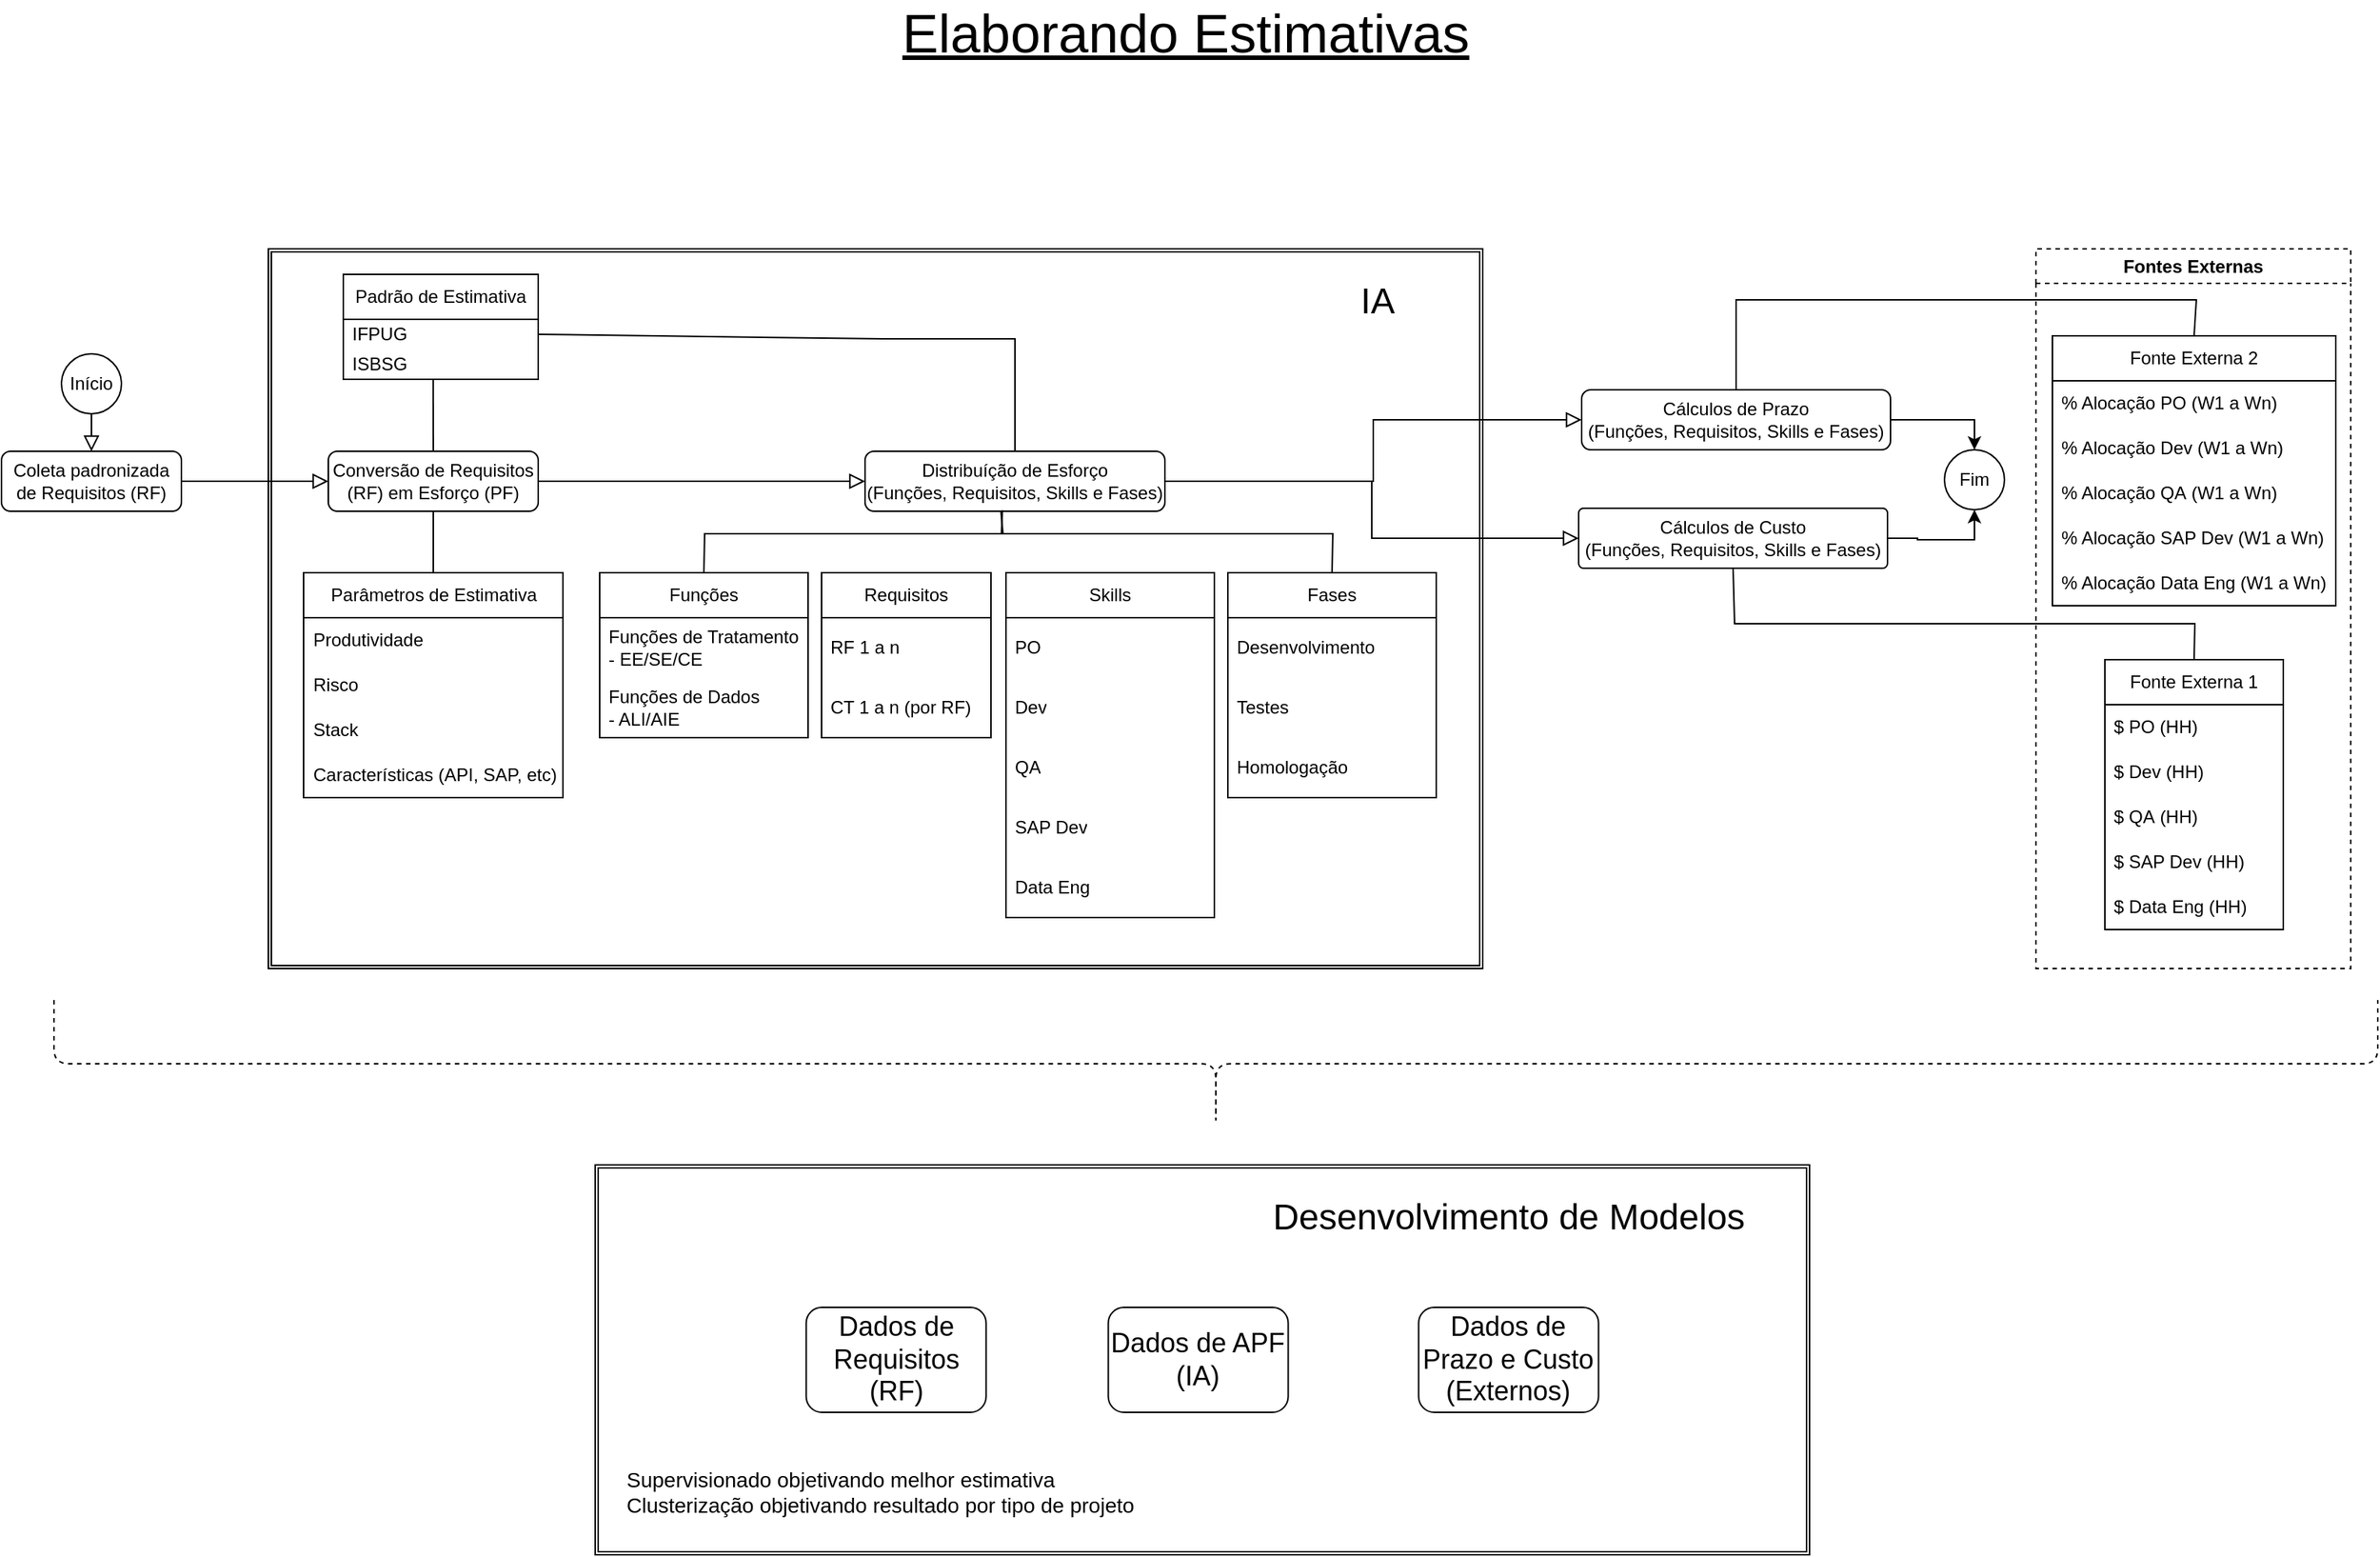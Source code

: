 <mxfile version="28.0.6">
  <diagram id="C5RBs43oDa-KdzZeNtuy" name="Page-1">
    <mxGraphModel dx="1025" dy="562" grid="1" gridSize="10" guides="1" tooltips="1" connect="1" arrows="1" fold="1" page="1" pageScale="1" pageWidth="827" pageHeight="1169" math="0" shadow="0">
      <root>
        <mxCell id="WIyWlLk6GJQsqaUBKTNV-0" />
        <mxCell id="WIyWlLk6GJQsqaUBKTNV-1" parent="WIyWlLk6GJQsqaUBKTNV-0" />
        <mxCell id="ynLQrAodrRzqU9FkZrxc-164" value="" style="shape=ext;double=1;rounded=0;whiteSpace=wrap;html=1;" parent="WIyWlLk6GJQsqaUBKTNV-1" vertex="1">
          <mxGeometry x="431" y="860" width="810" height="260" as="geometry" />
        </mxCell>
        <mxCell id="ynLQrAodrRzqU9FkZrxc-75" value="" style="shape=ext;double=1;rounded=0;whiteSpace=wrap;html=1;" parent="WIyWlLk6GJQsqaUBKTNV-1" vertex="1">
          <mxGeometry x="213" y="249" width="810" height="480" as="geometry" />
        </mxCell>
        <mxCell id="WIyWlLk6GJQsqaUBKTNV-2" value="" style="rounded=0;html=1;jettySize=auto;orthogonalLoop=1;fontSize=11;endArrow=block;endFill=0;endSize=8;strokeWidth=1;shadow=0;labelBackgroundColor=none;edgeStyle=orthogonalEdgeStyle;exitX=1;exitY=0.5;exitDx=0;exitDy=0;entryX=0;entryY=0.5;entryDx=0;entryDy=0;" parent="WIyWlLk6GJQsqaUBKTNV-1" source="WIyWlLk6GJQsqaUBKTNV-3" target="ynLQrAodrRzqU9FkZrxc-0" edge="1">
          <mxGeometry relative="1" as="geometry" />
        </mxCell>
        <mxCell id="WIyWlLk6GJQsqaUBKTNV-3" value="Coleta padronizada de Requisitos (RF)" style="rounded=1;whiteSpace=wrap;html=1;fontSize=12;glass=0;strokeWidth=1;shadow=0;" parent="WIyWlLk6GJQsqaUBKTNV-1" vertex="1">
          <mxGeometry x="35" y="384" width="120" height="40" as="geometry" />
        </mxCell>
        <mxCell id="ynLQrAodrRzqU9FkZrxc-0" value="Conversão de Requisitos (RF) em Esforço (PF)" style="rounded=1;whiteSpace=wrap;html=1;fontSize=12;glass=0;strokeWidth=1;shadow=0;" parent="WIyWlLk6GJQsqaUBKTNV-1" vertex="1">
          <mxGeometry x="253" y="384" width="140" height="40" as="geometry" />
        </mxCell>
        <mxCell id="ynLQrAodrRzqU9FkZrxc-141" style="edgeStyle=orthogonalEdgeStyle;shape=wire;rounded=0;orthogonalLoop=1;jettySize=auto;html=1;exitX=1;exitY=0.5;exitDx=0;exitDy=0;entryX=0.5;entryY=1;entryDx=0;entryDy=0;dashed=1;" parent="WIyWlLk6GJQsqaUBKTNV-1" source="ynLQrAodrRzqU9FkZrxc-3" target="ynLQrAodrRzqU9FkZrxc-120" edge="1">
          <mxGeometry relative="1" as="geometry" />
        </mxCell>
        <mxCell id="ynLQrAodrRzqU9FkZrxc-3" value="Cálculos de Custo&lt;div&gt;(Funções, Requisitos, Skills e Fases)&lt;/div&gt;" style="rounded=1;whiteSpace=wrap;html=1;fontSize=12;glass=0;strokeWidth=1;shadow=0;arcSize=8;" parent="WIyWlLk6GJQsqaUBKTNV-1" vertex="1">
          <mxGeometry x="1087" y="422" width="206" height="40" as="geometry" />
        </mxCell>
        <mxCell id="ynLQrAodrRzqU9FkZrxc-20" value="Parâmetros de Estimativa" style="swimlane;fontStyle=0;childLayout=stackLayout;horizontal=1;startSize=30;horizontalStack=0;resizeParent=1;resizeParentMax=0;resizeLast=0;collapsible=1;marginBottom=0;whiteSpace=wrap;html=1;" parent="WIyWlLk6GJQsqaUBKTNV-1" vertex="1">
          <mxGeometry x="236.5" y="465" width="173" height="150" as="geometry">
            <mxRectangle x="354" y="161" width="172" height="30" as="alternateBounds" />
          </mxGeometry>
        </mxCell>
        <mxCell id="ynLQrAodrRzqU9FkZrxc-21" value="Produtividade" style="text;strokeColor=none;fillColor=none;align=left;verticalAlign=middle;spacingLeft=4;spacingRight=4;overflow=hidden;points=[[0,0.5],[1,0.5]];portConstraint=eastwest;rotatable=0;whiteSpace=wrap;html=1;" parent="ynLQrAodrRzqU9FkZrxc-20" vertex="1">
          <mxGeometry y="30" width="173" height="30" as="geometry" />
        </mxCell>
        <mxCell id="ynLQrAodrRzqU9FkZrxc-22" value="Risco" style="text;strokeColor=none;fillColor=none;align=left;verticalAlign=middle;spacingLeft=4;spacingRight=4;overflow=hidden;points=[[0,0.5],[1,0.5]];portConstraint=eastwest;rotatable=0;whiteSpace=wrap;html=1;" parent="ynLQrAodrRzqU9FkZrxc-20" vertex="1">
          <mxGeometry y="60" width="173" height="30" as="geometry" />
        </mxCell>
        <mxCell id="ynLQrAodrRzqU9FkZrxc-23" value="Stack" style="text;strokeColor=none;fillColor=none;align=left;verticalAlign=middle;spacingLeft=4;spacingRight=4;overflow=hidden;points=[[0,0.5],[1,0.5]];portConstraint=eastwest;rotatable=0;whiteSpace=wrap;html=1;" parent="ynLQrAodrRzqU9FkZrxc-20" vertex="1">
          <mxGeometry y="90" width="173" height="30" as="geometry" />
        </mxCell>
        <mxCell id="ynLQrAodrRzqU9FkZrxc-26" value="Características (API, SAP, etc)" style="text;strokeColor=none;fillColor=none;align=left;verticalAlign=middle;spacingLeft=4;spacingRight=4;overflow=hidden;points=[[0,0.5],[1,0.5]];portConstraint=eastwest;rotatable=0;whiteSpace=wrap;html=1;" parent="ynLQrAodrRzqU9FkZrxc-20" vertex="1">
          <mxGeometry y="120" width="173" height="30" as="geometry" />
        </mxCell>
        <mxCell id="ynLQrAodrRzqU9FkZrxc-30" value="Distribuíção de Esforço&lt;div&gt;(Funções, Requisitos, Skills e Fases)&lt;/div&gt;" style="rounded=1;whiteSpace=wrap;html=1;fontSize=12;glass=0;strokeWidth=1;shadow=0;" parent="WIyWlLk6GJQsqaUBKTNV-1" vertex="1">
          <mxGeometry x="611" y="384" width="200" height="40" as="geometry" />
        </mxCell>
        <mxCell id="ynLQrAodrRzqU9FkZrxc-36" value="" style="rounded=0;html=1;jettySize=auto;orthogonalLoop=1;fontSize=11;endArrow=block;endFill=0;endSize=8;strokeWidth=1;shadow=0;labelBackgroundColor=none;edgeStyle=orthogonalEdgeStyle;exitX=1;exitY=0.5;exitDx=0;exitDy=0;entryX=0;entryY=0.5;entryDx=0;entryDy=0;" parent="WIyWlLk6GJQsqaUBKTNV-1" source="ynLQrAodrRzqU9FkZrxc-0" target="ynLQrAodrRzqU9FkZrxc-30" edge="1">
          <mxGeometry relative="1" as="geometry">
            <mxPoint x="480" y="404" as="sourcePoint" />
            <mxPoint x="494" y="279" as="targetPoint" />
          </mxGeometry>
        </mxCell>
        <mxCell id="ynLQrAodrRzqU9FkZrxc-37" value="" style="rounded=0;html=1;jettySize=auto;orthogonalLoop=1;fontSize=11;endArrow=block;endFill=0;endSize=8;strokeWidth=1;shadow=0;labelBackgroundColor=none;edgeStyle=orthogonalEdgeStyle;exitX=1;exitY=0.5;exitDx=0;exitDy=0;entryX=0;entryY=0.5;entryDx=0;entryDy=0;" parent="WIyWlLk6GJQsqaUBKTNV-1" source="ynLQrAodrRzqU9FkZrxc-30" target="ynLQrAodrRzqU9FkZrxc-3" edge="1">
          <mxGeometry relative="1" as="geometry">
            <mxPoint x="475" y="299" as="sourcePoint" />
            <mxPoint x="496" y="299" as="targetPoint" />
          </mxGeometry>
        </mxCell>
        <mxCell id="ynLQrAodrRzqU9FkZrxc-38" value="Padrão de Estimativa" style="swimlane;fontStyle=0;childLayout=stackLayout;horizontal=1;startSize=30;horizontalStack=0;resizeParent=1;resizeParentMax=0;resizeLast=0;collapsible=1;marginBottom=0;whiteSpace=wrap;html=1;" parent="WIyWlLk6GJQsqaUBKTNV-1" vertex="1">
          <mxGeometry x="263" y="266" width="130" height="70" as="geometry">
            <mxRectangle x="570" y="150" width="130" height="30" as="alternateBounds" />
          </mxGeometry>
        </mxCell>
        <mxCell id="ynLQrAodrRzqU9FkZrxc-39" value="&lt;span style=&quot;text-align: center;&quot;&gt;IFPUG&lt;/span&gt;" style="text;strokeColor=none;fillColor=none;align=left;verticalAlign=middle;spacingLeft=4;spacingRight=4;overflow=hidden;points=[[0,0.5],[1,0.5]];portConstraint=eastwest;rotatable=0;whiteSpace=wrap;html=1;" parent="ynLQrAodrRzqU9FkZrxc-38" vertex="1">
          <mxGeometry y="30" width="130" height="20" as="geometry" />
        </mxCell>
        <mxCell id="ynLQrAodrRzqU9FkZrxc-155" value="ISBSG&amp;nbsp;" style="text;strokeColor=none;fillColor=none;align=left;verticalAlign=middle;spacingLeft=4;spacingRight=4;overflow=hidden;points=[[0,0.5],[1,0.5]];portConstraint=eastwest;rotatable=0;whiteSpace=wrap;html=1;" parent="ynLQrAodrRzqU9FkZrxc-38" vertex="1">
          <mxGeometry y="50" width="130" height="20" as="geometry" />
        </mxCell>
        <mxCell id="ynLQrAodrRzqU9FkZrxc-41" value="" style="endArrow=none;html=1;rounded=0;exitX=0.5;exitY=0;exitDx=0;exitDy=0;entryX=0.461;entryY=1.024;entryDx=0;entryDy=0;entryPerimeter=0;" parent="WIyWlLk6GJQsqaUBKTNV-1" source="ynLQrAodrRzqU9FkZrxc-0" target="ynLQrAodrRzqU9FkZrxc-155" edge="1">
          <mxGeometry width="50" height="50" relative="1" as="geometry">
            <mxPoint x="450" y="499" as="sourcePoint" />
            <mxPoint x="323" y="359" as="targetPoint" />
          </mxGeometry>
        </mxCell>
        <mxCell id="ynLQrAodrRzqU9FkZrxc-72" value="" style="endArrow=none;html=1;rounded=0;exitX=0.5;exitY=0;exitDx=0;exitDy=0;entryX=0.5;entryY=1;entryDx=0;entryDy=0;" parent="WIyWlLk6GJQsqaUBKTNV-1" source="ynLQrAodrRzqU9FkZrxc-20" target="ynLQrAodrRzqU9FkZrxc-0" edge="1">
          <mxGeometry width="50" height="50" relative="1" as="geometry">
            <mxPoint x="470" y="507" as="sourcePoint" />
            <mxPoint x="470" y="469" as="targetPoint" />
          </mxGeometry>
        </mxCell>
        <mxCell id="ynLQrAodrRzqU9FkZrxc-73" value="Início" style="ellipse;whiteSpace=wrap;html=1;aspect=fixed;" parent="WIyWlLk6GJQsqaUBKTNV-1" vertex="1">
          <mxGeometry x="75" y="319" width="40" height="40" as="geometry" />
        </mxCell>
        <mxCell id="ynLQrAodrRzqU9FkZrxc-74" value="" style="rounded=0;html=1;jettySize=auto;orthogonalLoop=1;fontSize=11;endArrow=block;endFill=0;endSize=8;strokeWidth=1;shadow=0;labelBackgroundColor=none;edgeStyle=orthogonalEdgeStyle;exitX=0.5;exitY=1;exitDx=0;exitDy=0;entryX=0.5;entryY=0;entryDx=0;entryDy=0;" parent="WIyWlLk6GJQsqaUBKTNV-1" source="ynLQrAodrRzqU9FkZrxc-73" target="WIyWlLk6GJQsqaUBKTNV-3" edge="1">
          <mxGeometry relative="1" as="geometry">
            <mxPoint x="56" y="539" as="sourcePoint" />
            <mxPoint x="96" y="429" as="targetPoint" />
          </mxGeometry>
        </mxCell>
        <mxCell id="ynLQrAodrRzqU9FkZrxc-76" value="Funções" style="swimlane;fontStyle=0;childLayout=stackLayout;horizontal=1;startSize=30;horizontalStack=0;resizeParent=1;resizeParentMax=0;resizeLast=0;collapsible=1;marginBottom=0;whiteSpace=wrap;html=1;" parent="WIyWlLk6GJQsqaUBKTNV-1" vertex="1">
          <mxGeometry x="434" y="465" width="139" height="110" as="geometry">
            <mxRectangle x="570" y="150" width="130" height="30" as="alternateBounds" />
          </mxGeometry>
        </mxCell>
        <mxCell id="ynLQrAodrRzqU9FkZrxc-77" value="&lt;span style=&quot;text-align: center;&quot;&gt;Funções de Tratamento&lt;/span&gt;&lt;div&gt;&lt;span style=&quot;text-align: center; background-color: transparent; color: light-dark(rgb(0, 0, 0), rgb(255, 255, 255));&quot;&gt;- EE/SE/CE&lt;/span&gt;&lt;/div&gt;" style="text;strokeColor=none;fillColor=none;align=left;verticalAlign=middle;spacingLeft=4;spacingRight=4;overflow=hidden;points=[[0,0.5],[1,0.5]];portConstraint=eastwest;rotatable=0;whiteSpace=wrap;html=1;" parent="ynLQrAodrRzqU9FkZrxc-76" vertex="1">
          <mxGeometry y="30" width="139" height="40" as="geometry" />
        </mxCell>
        <mxCell id="ynLQrAodrRzqU9FkZrxc-78" value="&lt;span style=&quot;text-align: center;&quot;&gt;Funções de Dados&lt;/span&gt;&lt;div&gt;&lt;span style=&quot;text-align: center; background-color: transparent; color: light-dark(rgb(0, 0, 0), rgb(255, 255, 255));&quot;&gt;- ALI/AIE&lt;/span&gt;&lt;/div&gt;" style="text;strokeColor=none;fillColor=none;align=left;verticalAlign=middle;spacingLeft=4;spacingRight=4;overflow=hidden;points=[[0,0.5],[1,0.5]];portConstraint=eastwest;rotatable=0;whiteSpace=wrap;html=1;" parent="ynLQrAodrRzqU9FkZrxc-76" vertex="1">
          <mxGeometry y="70" width="139" height="40" as="geometry" />
        </mxCell>
        <mxCell id="ynLQrAodrRzqU9FkZrxc-79" value="Requisitos" style="swimlane;fontStyle=0;childLayout=stackLayout;horizontal=1;startSize=30;horizontalStack=0;resizeParent=1;resizeParentMax=0;resizeLast=0;collapsible=1;marginBottom=0;whiteSpace=wrap;html=1;" parent="WIyWlLk6GJQsqaUBKTNV-1" vertex="1">
          <mxGeometry x="582" y="465" width="113" height="110" as="geometry">
            <mxRectangle x="570" y="150" width="130" height="30" as="alternateBounds" />
          </mxGeometry>
        </mxCell>
        <mxCell id="ynLQrAodrRzqU9FkZrxc-80" value="&lt;div style=&quot;text-align: center;&quot;&gt;&lt;span style=&quot;background-color: transparent; color: light-dark(rgb(0, 0, 0), rgb(255, 255, 255));&quot;&gt;RF 1 a n&lt;/span&gt;&lt;/div&gt;" style="text;strokeColor=none;fillColor=none;align=left;verticalAlign=middle;spacingLeft=4;spacingRight=4;overflow=hidden;points=[[0,0.5],[1,0.5]];portConstraint=eastwest;rotatable=0;whiteSpace=wrap;html=1;" parent="ynLQrAodrRzqU9FkZrxc-79" vertex="1">
          <mxGeometry y="30" width="113" height="40" as="geometry" />
        </mxCell>
        <mxCell id="ynLQrAodrRzqU9FkZrxc-81" value="&lt;div style=&quot;text-align: center;&quot;&gt;&lt;span style=&quot;background-color: transparent; color: light-dark(rgb(0, 0, 0), rgb(255, 255, 255));&quot;&gt;CT 1 a n (por RF)&lt;/span&gt;&lt;/div&gt;" style="text;strokeColor=none;fillColor=none;align=left;verticalAlign=middle;spacingLeft=4;spacingRight=4;overflow=hidden;points=[[0,0.5],[1,0.5]];portConstraint=eastwest;rotatable=0;whiteSpace=wrap;html=1;" parent="ynLQrAodrRzqU9FkZrxc-79" vertex="1">
          <mxGeometry y="70" width="113" height="40" as="geometry" />
        </mxCell>
        <mxCell id="ynLQrAodrRzqU9FkZrxc-82" value="Skills" style="swimlane;fontStyle=0;childLayout=stackLayout;horizontal=1;startSize=30;horizontalStack=0;resizeParent=1;resizeParentMax=0;resizeLast=0;collapsible=1;marginBottom=0;whiteSpace=wrap;html=1;" parent="WIyWlLk6GJQsqaUBKTNV-1" vertex="1">
          <mxGeometry x="705" y="465" width="139" height="230" as="geometry">
            <mxRectangle x="570" y="150" width="130" height="30" as="alternateBounds" />
          </mxGeometry>
        </mxCell>
        <mxCell id="ynLQrAodrRzqU9FkZrxc-83" value="&lt;div style=&quot;text-align: center;&quot;&gt;&lt;span style=&quot;background-color: transparent; color: light-dark(rgb(0, 0, 0), rgb(255, 255, 255));&quot;&gt;PO&lt;/span&gt;&lt;/div&gt;" style="text;strokeColor=none;fillColor=none;align=left;verticalAlign=middle;spacingLeft=4;spacingRight=4;overflow=hidden;points=[[0,0.5],[1,0.5]];portConstraint=eastwest;rotatable=0;whiteSpace=wrap;html=1;" parent="ynLQrAodrRzqU9FkZrxc-82" vertex="1">
          <mxGeometry y="30" width="139" height="40" as="geometry" />
        </mxCell>
        <mxCell id="ynLQrAodrRzqU9FkZrxc-84" value="&lt;div style=&quot;text-align: center;&quot;&gt;&lt;span style=&quot;background-color: transparent; color: light-dark(rgb(0, 0, 0), rgb(255, 255, 255));&quot;&gt;Dev&lt;/span&gt;&lt;/div&gt;" style="text;strokeColor=none;fillColor=none;align=left;verticalAlign=middle;spacingLeft=4;spacingRight=4;overflow=hidden;points=[[0,0.5],[1,0.5]];portConstraint=eastwest;rotatable=0;whiteSpace=wrap;html=1;" parent="ynLQrAodrRzqU9FkZrxc-82" vertex="1">
          <mxGeometry y="70" width="139" height="40" as="geometry" />
        </mxCell>
        <mxCell id="ynLQrAodrRzqU9FkZrxc-85" value="&lt;div style=&quot;text-align: center;&quot;&gt;&lt;span style=&quot;background-color: transparent; color: light-dark(rgb(0, 0, 0), rgb(255, 255, 255));&quot;&gt;QA&lt;/span&gt;&lt;/div&gt;" style="text;strokeColor=none;fillColor=none;align=left;verticalAlign=middle;spacingLeft=4;spacingRight=4;overflow=hidden;points=[[0,0.5],[1,0.5]];portConstraint=eastwest;rotatable=0;whiteSpace=wrap;html=1;" parent="ynLQrAodrRzqU9FkZrxc-82" vertex="1">
          <mxGeometry y="110" width="139" height="40" as="geometry" />
        </mxCell>
        <mxCell id="ynLQrAodrRzqU9FkZrxc-86" value="&lt;div style=&quot;text-align: center;&quot;&gt;&lt;span style=&quot;background-color: transparent; color: light-dark(rgb(0, 0, 0), rgb(255, 255, 255));&quot;&gt;SAP Dev&lt;/span&gt;&lt;/div&gt;" style="text;strokeColor=none;fillColor=none;align=left;verticalAlign=middle;spacingLeft=4;spacingRight=4;overflow=hidden;points=[[0,0.5],[1,0.5]];portConstraint=eastwest;rotatable=0;whiteSpace=wrap;html=1;" parent="ynLQrAodrRzqU9FkZrxc-82" vertex="1">
          <mxGeometry y="150" width="139" height="40" as="geometry" />
        </mxCell>
        <mxCell id="ynLQrAodrRzqU9FkZrxc-87" value="&lt;div style=&quot;text-align: center;&quot;&gt;Data Eng&lt;/div&gt;" style="text;strokeColor=none;fillColor=none;align=left;verticalAlign=middle;spacingLeft=4;spacingRight=4;overflow=hidden;points=[[0,0.5],[1,0.5]];portConstraint=eastwest;rotatable=0;whiteSpace=wrap;html=1;" parent="ynLQrAodrRzqU9FkZrxc-82" vertex="1">
          <mxGeometry y="190" width="139" height="40" as="geometry" />
        </mxCell>
        <mxCell id="ynLQrAodrRzqU9FkZrxc-88" value="Fases" style="swimlane;fontStyle=0;childLayout=stackLayout;horizontal=1;startSize=30;horizontalStack=0;resizeParent=1;resizeParentMax=0;resizeLast=0;collapsible=1;marginBottom=0;whiteSpace=wrap;html=1;" parent="WIyWlLk6GJQsqaUBKTNV-1" vertex="1">
          <mxGeometry x="853" y="465" width="139" height="150" as="geometry">
            <mxRectangle x="570" y="150" width="130" height="30" as="alternateBounds" />
          </mxGeometry>
        </mxCell>
        <mxCell id="ynLQrAodrRzqU9FkZrxc-89" value="&lt;div style=&quot;text-align: center;&quot;&gt;&lt;span style=&quot;background-color: transparent; color: light-dark(rgb(0, 0, 0), rgb(255, 255, 255));&quot;&gt;Desenvolvimento&lt;/span&gt;&lt;/div&gt;" style="text;strokeColor=none;fillColor=none;align=left;verticalAlign=middle;spacingLeft=4;spacingRight=4;overflow=hidden;points=[[0,0.5],[1,0.5]];portConstraint=eastwest;rotatable=0;whiteSpace=wrap;html=1;" parent="ynLQrAodrRzqU9FkZrxc-88" vertex="1">
          <mxGeometry y="30" width="139" height="40" as="geometry" />
        </mxCell>
        <mxCell id="ynLQrAodrRzqU9FkZrxc-90" value="&lt;div style=&quot;text-align: center;&quot;&gt;&lt;span style=&quot;background-color: transparent; color: light-dark(rgb(0, 0, 0), rgb(255, 255, 255));&quot;&gt;Testes&lt;/span&gt;&lt;/div&gt;" style="text;strokeColor=none;fillColor=none;align=left;verticalAlign=middle;spacingLeft=4;spacingRight=4;overflow=hidden;points=[[0,0.5],[1,0.5]];portConstraint=eastwest;rotatable=0;whiteSpace=wrap;html=1;" parent="ynLQrAodrRzqU9FkZrxc-88" vertex="1">
          <mxGeometry y="70" width="139" height="40" as="geometry" />
        </mxCell>
        <mxCell id="ynLQrAodrRzqU9FkZrxc-91" value="&lt;div style=&quot;text-align: center;&quot;&gt;&lt;span style=&quot;background-color: transparent; color: light-dark(rgb(0, 0, 0), rgb(255, 255, 255));&quot;&gt;Homologação&lt;/span&gt;&lt;/div&gt;" style="text;strokeColor=none;fillColor=none;align=left;verticalAlign=middle;spacingLeft=4;spacingRight=4;overflow=hidden;points=[[0,0.5],[1,0.5]];portConstraint=eastwest;rotatable=0;whiteSpace=wrap;html=1;" parent="ynLQrAodrRzqU9FkZrxc-88" vertex="1">
          <mxGeometry y="110" width="139" height="40" as="geometry" />
        </mxCell>
        <mxCell id="ynLQrAodrRzqU9FkZrxc-98" value="" style="endArrow=none;html=1;rounded=0;entryX=0.458;entryY=0.983;entryDx=0;entryDy=0;entryPerimeter=0;exitX=0.5;exitY=0;exitDx=0;exitDy=0;" parent="WIyWlLk6GJQsqaUBKTNV-1" source="ynLQrAodrRzqU9FkZrxc-76" target="ynLQrAodrRzqU9FkZrxc-30" edge="1">
          <mxGeometry width="50" height="50" relative="1" as="geometry">
            <mxPoint x="593" y="569" as="sourcePoint" />
            <mxPoint x="643" y="519" as="targetPoint" />
            <Array as="points">
              <mxPoint x="504" y="439" />
              <mxPoint x="702" y="439" />
            </Array>
          </mxGeometry>
        </mxCell>
        <mxCell id="ynLQrAodrRzqU9FkZrxc-99" value="" style="endArrow=none;html=1;rounded=0;entryX=0.453;entryY=0.992;entryDx=0;entryDy=0;entryPerimeter=0;exitX=0.5;exitY=0;exitDx=0;exitDy=0;" parent="WIyWlLk6GJQsqaUBKTNV-1" source="ynLQrAodrRzqU9FkZrxc-88" target="ynLQrAodrRzqU9FkZrxc-30" edge="1">
          <mxGeometry width="50" height="50" relative="1" as="geometry">
            <mxPoint x="753" y="481" as="sourcePoint" />
            <mxPoint x="951" y="439" as="targetPoint" />
            <Array as="points">
              <mxPoint x="923" y="439" />
              <mxPoint x="703" y="439" />
            </Array>
          </mxGeometry>
        </mxCell>
        <mxCell id="ynLQrAodrRzqU9FkZrxc-142" style="edgeStyle=orthogonalEdgeStyle;shape=wire;rounded=0;orthogonalLoop=1;jettySize=auto;html=1;exitX=1;exitY=0.5;exitDx=0;exitDy=0;entryX=0.5;entryY=0;entryDx=0;entryDy=0;dashed=1;" parent="WIyWlLk6GJQsqaUBKTNV-1" source="ynLQrAodrRzqU9FkZrxc-100" target="ynLQrAodrRzqU9FkZrxc-120" edge="1">
          <mxGeometry relative="1" as="geometry" />
        </mxCell>
        <mxCell id="ynLQrAodrRzqU9FkZrxc-100" value="Cálculos de Prazo&lt;div&gt;(Funções, Requisitos, Skills e Fases)&lt;/div&gt;" style="rounded=1;whiteSpace=wrap;html=1;fontSize=12;glass=0;strokeWidth=1;shadow=0;" parent="WIyWlLk6GJQsqaUBKTNV-1" vertex="1">
          <mxGeometry x="1089" y="343" width="206" height="40" as="geometry" />
        </mxCell>
        <mxCell id="ynLQrAodrRzqU9FkZrxc-101" value="" style="rounded=0;html=1;jettySize=auto;orthogonalLoop=1;fontSize=11;endArrow=block;endFill=0;endSize=8;strokeWidth=1;shadow=0;labelBackgroundColor=none;edgeStyle=orthogonalEdgeStyle;exitX=1;exitY=0.5;exitDx=0;exitDy=0;entryX=0;entryY=0.5;entryDx=0;entryDy=0;" parent="WIyWlLk6GJQsqaUBKTNV-1" source="ynLQrAodrRzqU9FkZrxc-30" target="ynLQrAodrRzqU9FkZrxc-100" edge="1">
          <mxGeometry relative="1" as="geometry">
            <mxPoint x="1416" y="609" as="sourcePoint" />
            <mxPoint x="1647" y="635" as="targetPoint" />
          </mxGeometry>
        </mxCell>
        <mxCell id="ynLQrAodrRzqU9FkZrxc-108" value="Fonte Externa 2" style="swimlane;fontStyle=0;childLayout=stackLayout;horizontal=1;startSize=30;horizontalStack=0;resizeParent=1;resizeParentMax=0;resizeLast=0;collapsible=1;marginBottom=0;whiteSpace=wrap;html=1;" parent="WIyWlLk6GJQsqaUBKTNV-1" vertex="1">
          <mxGeometry x="1403" y="307" width="189" height="180" as="geometry">
            <mxRectangle x="570" y="150" width="130" height="30" as="alternateBounds" />
          </mxGeometry>
        </mxCell>
        <mxCell id="ynLQrAodrRzqU9FkZrxc-109" value="&lt;div style=&quot;text-align: center;&quot;&gt;&lt;span style=&quot;background-color: transparent; color: light-dark(rgb(0, 0, 0), rgb(255, 255, 255));&quot;&gt;% Alocação PO (W1 a Wn)&lt;/span&gt;&lt;/div&gt;" style="text;strokeColor=none;fillColor=none;align=left;verticalAlign=middle;spacingLeft=4;spacingRight=4;overflow=hidden;points=[[0,0.5],[1,0.5]];portConstraint=eastwest;rotatable=0;whiteSpace=wrap;html=1;" parent="ynLQrAodrRzqU9FkZrxc-108" vertex="1">
          <mxGeometry y="30" width="189" height="30" as="geometry" />
        </mxCell>
        <mxCell id="ynLQrAodrRzqU9FkZrxc-110" value="&lt;div style=&quot;text-align: center;&quot;&gt;&lt;span style=&quot;background-color: transparent; color: light-dark(rgb(0, 0, 0), rgb(255, 255, 255));&quot;&gt;% Alocação Dev&amp;nbsp;&lt;/span&gt;&lt;span style=&quot;background-color: transparent; color: light-dark(rgb(0, 0, 0), rgb(255, 255, 255));&quot;&gt;(W1 a Wn)&lt;/span&gt;&lt;/div&gt;" style="text;strokeColor=none;fillColor=none;align=left;verticalAlign=middle;spacingLeft=4;spacingRight=4;overflow=hidden;points=[[0,0.5],[1,0.5]];portConstraint=eastwest;rotatable=0;whiteSpace=wrap;html=1;" parent="ynLQrAodrRzqU9FkZrxc-108" vertex="1">
          <mxGeometry y="60" width="189" height="30" as="geometry" />
        </mxCell>
        <mxCell id="ynLQrAodrRzqU9FkZrxc-111" value="&lt;div style=&quot;text-align: center;&quot;&gt;&lt;span style=&quot;background-color: transparent; color: light-dark(rgb(0, 0, 0), rgb(255, 255, 255));&quot;&gt;% Alocação QA&amp;nbsp;&lt;/span&gt;&lt;span style=&quot;background-color: transparent; color: light-dark(rgb(0, 0, 0), rgb(255, 255, 255));&quot;&gt;(W1 a Wn)&lt;/span&gt;&lt;/div&gt;" style="text;strokeColor=none;fillColor=none;align=left;verticalAlign=middle;spacingLeft=4;spacingRight=4;overflow=hidden;points=[[0,0.5],[1,0.5]];portConstraint=eastwest;rotatable=0;whiteSpace=wrap;html=1;" parent="ynLQrAodrRzqU9FkZrxc-108" vertex="1">
          <mxGeometry y="90" width="189" height="30" as="geometry" />
        </mxCell>
        <mxCell id="ynLQrAodrRzqU9FkZrxc-112" value="&lt;div style=&quot;text-align: center;&quot;&gt;&lt;span style=&quot;background-color: transparent; color: light-dark(rgb(0, 0, 0), rgb(255, 255, 255));&quot;&gt;% Alocação SAP Dev&amp;nbsp;&lt;/span&gt;&lt;span style=&quot;background-color: transparent; color: light-dark(rgb(0, 0, 0), rgb(255, 255, 255));&quot;&gt;(W1 a Wn)&lt;/span&gt;&lt;/div&gt;" style="text;strokeColor=none;fillColor=none;align=left;verticalAlign=middle;spacingLeft=4;spacingRight=4;overflow=hidden;points=[[0,0.5],[1,0.5]];portConstraint=eastwest;rotatable=0;whiteSpace=wrap;html=1;" parent="ynLQrAodrRzqU9FkZrxc-108" vertex="1">
          <mxGeometry y="120" width="189" height="30" as="geometry" />
        </mxCell>
        <mxCell id="ynLQrAodrRzqU9FkZrxc-113" value="&lt;div style=&quot;text-align: center;&quot;&gt;% Alocação Data Eng&amp;nbsp;&lt;span style=&quot;background-color: transparent; color: light-dark(rgb(0, 0, 0), rgb(255, 255, 255));&quot;&gt;(W1 a Wn)&lt;/span&gt;&lt;/div&gt;" style="text;strokeColor=none;fillColor=none;align=left;verticalAlign=middle;spacingLeft=4;spacingRight=4;overflow=hidden;points=[[0,0.5],[1,0.5]];portConstraint=eastwest;rotatable=0;whiteSpace=wrap;html=1;" parent="ynLQrAodrRzqU9FkZrxc-108" vertex="1">
          <mxGeometry y="150" width="189" height="30" as="geometry" />
        </mxCell>
        <mxCell id="ynLQrAodrRzqU9FkZrxc-114" value="Fonte Externa 1" style="swimlane;fontStyle=0;childLayout=stackLayout;horizontal=1;startSize=30;horizontalStack=0;resizeParent=1;resizeParentMax=0;resizeLast=0;collapsible=1;marginBottom=0;whiteSpace=wrap;html=1;" parent="WIyWlLk6GJQsqaUBKTNV-1" vertex="1">
          <mxGeometry x="1438" y="523" width="119" height="180" as="geometry">
            <mxRectangle x="570" y="150" width="130" height="30" as="alternateBounds" />
          </mxGeometry>
        </mxCell>
        <mxCell id="ynLQrAodrRzqU9FkZrxc-115" value="&lt;div style=&quot;text-align: center;&quot;&gt;&lt;span style=&quot;background-color: transparent; color: light-dark(rgb(0, 0, 0), rgb(255, 255, 255));&quot;&gt;$ PO (HH)&lt;/span&gt;&lt;/div&gt;" style="text;strokeColor=none;fillColor=none;align=left;verticalAlign=middle;spacingLeft=4;spacingRight=4;overflow=hidden;points=[[0,0.5],[1,0.5]];portConstraint=eastwest;rotatable=0;whiteSpace=wrap;html=1;" parent="ynLQrAodrRzqU9FkZrxc-114" vertex="1">
          <mxGeometry y="30" width="119" height="30" as="geometry" />
        </mxCell>
        <mxCell id="ynLQrAodrRzqU9FkZrxc-116" value="&lt;div style=&quot;text-align: center;&quot;&gt;&lt;span style=&quot;background-color: transparent; color: light-dark(rgb(0, 0, 0), rgb(255, 255, 255));&quot;&gt;$ Dev&amp;nbsp;&lt;/span&gt;&lt;span style=&quot;background-color: transparent; color: light-dark(rgb(0, 0, 0), rgb(255, 255, 255));&quot;&gt;(HH)&lt;/span&gt;&lt;/div&gt;" style="text;strokeColor=none;fillColor=none;align=left;verticalAlign=middle;spacingLeft=4;spacingRight=4;overflow=hidden;points=[[0,0.5],[1,0.5]];portConstraint=eastwest;rotatable=0;whiteSpace=wrap;html=1;" parent="ynLQrAodrRzqU9FkZrxc-114" vertex="1">
          <mxGeometry y="60" width="119" height="30" as="geometry" />
        </mxCell>
        <mxCell id="ynLQrAodrRzqU9FkZrxc-117" value="&lt;div style=&quot;text-align: center;&quot;&gt;&lt;span style=&quot;background-color: transparent; color: light-dark(rgb(0, 0, 0), rgb(255, 255, 255));&quot;&gt;$ QA&amp;nbsp;&lt;/span&gt;&lt;span style=&quot;background-color: transparent; color: light-dark(rgb(0, 0, 0), rgb(255, 255, 255));&quot;&gt;(HH)&lt;/span&gt;&lt;/div&gt;" style="text;strokeColor=none;fillColor=none;align=left;verticalAlign=middle;spacingLeft=4;spacingRight=4;overflow=hidden;points=[[0,0.5],[1,0.5]];portConstraint=eastwest;rotatable=0;whiteSpace=wrap;html=1;" parent="ynLQrAodrRzqU9FkZrxc-114" vertex="1">
          <mxGeometry y="90" width="119" height="30" as="geometry" />
        </mxCell>
        <mxCell id="ynLQrAodrRzqU9FkZrxc-118" value="&lt;div style=&quot;text-align: center;&quot;&gt;&lt;span style=&quot;background-color: transparent; color: light-dark(rgb(0, 0, 0), rgb(255, 255, 255));&quot;&gt;$ SAP Dev&amp;nbsp;&lt;/span&gt;&lt;span style=&quot;background-color: transparent; color: light-dark(rgb(0, 0, 0), rgb(255, 255, 255));&quot;&gt;(HH)&lt;/span&gt;&lt;/div&gt;" style="text;strokeColor=none;fillColor=none;align=left;verticalAlign=middle;spacingLeft=4;spacingRight=4;overflow=hidden;points=[[0,0.5],[1,0.5]];portConstraint=eastwest;rotatable=0;whiteSpace=wrap;html=1;" parent="ynLQrAodrRzqU9FkZrxc-114" vertex="1">
          <mxGeometry y="120" width="119" height="30" as="geometry" />
        </mxCell>
        <mxCell id="ynLQrAodrRzqU9FkZrxc-119" value="&lt;div style=&quot;text-align: center;&quot;&gt;$ Data Eng&amp;nbsp;&lt;span style=&quot;background-color: transparent; color: light-dark(rgb(0, 0, 0), rgb(255, 255, 255));&quot;&gt;(HH)&lt;/span&gt;&lt;/div&gt;" style="text;strokeColor=none;fillColor=none;align=left;verticalAlign=middle;spacingLeft=4;spacingRight=4;overflow=hidden;points=[[0,0.5],[1,0.5]];portConstraint=eastwest;rotatable=0;whiteSpace=wrap;html=1;" parent="ynLQrAodrRzqU9FkZrxc-114" vertex="1">
          <mxGeometry y="150" width="119" height="30" as="geometry" />
        </mxCell>
        <mxCell id="ynLQrAodrRzqU9FkZrxc-120" value="Fim" style="ellipse;whiteSpace=wrap;html=1;aspect=fixed;" parent="WIyWlLk6GJQsqaUBKTNV-1" vertex="1">
          <mxGeometry x="1331" y="383" width="40" height="40" as="geometry" />
        </mxCell>
        <mxCell id="ynLQrAodrRzqU9FkZrxc-143" value="Fontes Externas" style="swimlane;whiteSpace=wrap;html=1;dashed=1;" parent="WIyWlLk6GJQsqaUBKTNV-1" vertex="1">
          <mxGeometry x="1392" y="249" width="210" height="480" as="geometry" />
        </mxCell>
        <mxCell id="ynLQrAodrRzqU9FkZrxc-151" value="" style="endArrow=none;html=1;rounded=0;entryX=0.5;entryY=1;entryDx=0;entryDy=0;exitX=0.5;exitY=0;exitDx=0;exitDy=0;" parent="WIyWlLk6GJQsqaUBKTNV-1" source="ynLQrAodrRzqU9FkZrxc-114" target="ynLQrAodrRzqU9FkZrxc-3" edge="1">
          <mxGeometry width="50" height="50" relative="1" as="geometry">
            <mxPoint x="1382" y="640" as="sourcePoint" />
            <mxPoint x="1161" y="599" as="targetPoint" />
            <Array as="points">
              <mxPoint x="1498" y="499" />
              <mxPoint x="1371" y="499" />
              <mxPoint x="1191" y="499" />
            </Array>
          </mxGeometry>
        </mxCell>
        <mxCell id="ynLQrAodrRzqU9FkZrxc-152" value="" style="endArrow=none;html=1;rounded=0;entryX=0.5;entryY=0;entryDx=0;entryDy=0;exitX=0.5;exitY=0;exitDx=0;exitDy=0;" parent="WIyWlLk6GJQsqaUBKTNV-1" source="ynLQrAodrRzqU9FkZrxc-108" target="ynLQrAodrRzqU9FkZrxc-100" edge="1">
          <mxGeometry width="50" height="50" relative="1" as="geometry">
            <mxPoint x="1499" y="307" as="sourcePoint" />
            <mxPoint x="1191" y="246" as="targetPoint" />
            <Array as="points">
              <mxPoint x="1499" y="283" />
              <mxPoint x="1372" y="283" />
              <mxPoint x="1192" y="283" />
            </Array>
          </mxGeometry>
        </mxCell>
        <mxCell id="ynLQrAodrRzqU9FkZrxc-154" value="&lt;font style=&quot;font-size: 24px;&quot;&gt;IA&lt;/font&gt;" style="text;html=1;align=center;verticalAlign=middle;whiteSpace=wrap;rounded=0;" parent="WIyWlLk6GJQsqaUBKTNV-1" vertex="1">
          <mxGeometry x="923" y="269" width="60" height="30" as="geometry" />
        </mxCell>
        <mxCell id="ynLQrAodrRzqU9FkZrxc-156" value="" style="endArrow=none;html=1;rounded=0;entryX=0.5;entryY=0;entryDx=0;entryDy=0;exitX=1;exitY=0.5;exitDx=0;exitDy=0;" parent="WIyWlLk6GJQsqaUBKTNV-1" source="ynLQrAodrRzqU9FkZrxc-39" target="ynLQrAodrRzqU9FkZrxc-30" edge="1">
          <mxGeometry width="50" height="50" relative="1" as="geometry">
            <mxPoint x="683" y="811" as="sourcePoint" />
            <mxPoint x="882" y="769" as="targetPoint" />
            <Array as="points">
              <mxPoint x="623" y="309" />
              <mxPoint x="711" y="309" />
            </Array>
          </mxGeometry>
        </mxCell>
        <mxCell id="ynLQrAodrRzqU9FkZrxc-157" value="&lt;font style=&quot;font-size: 36px;&quot;&gt;&lt;u&gt;Elaborando Estimativas&lt;/u&gt;&lt;/font&gt;" style="text;html=1;align=center;verticalAlign=middle;whiteSpace=wrap;rounded=0;" parent="WIyWlLk6GJQsqaUBKTNV-1" vertex="1">
          <mxGeometry x="620" y="90" width="410" height="30" as="geometry" />
        </mxCell>
        <mxCell id="ynLQrAodrRzqU9FkZrxc-161" value="&lt;font style=&quot;font-size: 18px;&quot;&gt;Dados de Requisitos (RF)&lt;/font&gt;" style="rounded=1;whiteSpace=wrap;html=1;fontSize=12;glass=0;strokeWidth=1;shadow=0;" parent="WIyWlLk6GJQsqaUBKTNV-1" vertex="1">
          <mxGeometry x="571.75" y="955" width="120" height="70" as="geometry" />
        </mxCell>
        <mxCell id="ynLQrAodrRzqU9FkZrxc-162" value="&lt;font style=&quot;font-size: 18px;&quot;&gt;Dados de APF (IA)&lt;/font&gt;" style="rounded=1;whiteSpace=wrap;html=1;fontSize=12;glass=0;strokeWidth=1;shadow=0;" parent="WIyWlLk6GJQsqaUBKTNV-1" vertex="1">
          <mxGeometry x="773.25" y="955" width="120" height="70" as="geometry" />
        </mxCell>
        <mxCell id="ynLQrAodrRzqU9FkZrxc-163" value="&lt;font style=&quot;font-size: 18px;&quot;&gt;Dados de Prazo e Custo (Externos)&lt;/font&gt;" style="rounded=1;whiteSpace=wrap;html=1;fontSize=12;glass=0;strokeWidth=1;shadow=0;" parent="WIyWlLk6GJQsqaUBKTNV-1" vertex="1">
          <mxGeometry x="980.25" y="955" width="120" height="70" as="geometry" />
        </mxCell>
        <mxCell id="ynLQrAodrRzqU9FkZrxc-165" value="&lt;font style=&quot;font-size: 24px;&quot;&gt;Desenvolvimento de Modelos&lt;/font&gt;" style="text;html=1;align=center;verticalAlign=middle;whiteSpace=wrap;rounded=0;" parent="WIyWlLk6GJQsqaUBKTNV-1" vertex="1">
          <mxGeometry x="856.75" y="880" width="367" height="30" as="geometry" />
        </mxCell>
        <mxCell id="ynLQrAodrRzqU9FkZrxc-168" value="" style="shape=curlyBracket;whiteSpace=wrap;html=1;rounded=1;labelPosition=left;verticalLabelPosition=middle;align=right;verticalAlign=middle;dashed=1;rotation=-90;size=0.5;" parent="WIyWlLk6GJQsqaUBKTNV-1" vertex="1">
          <mxGeometry x="802.5" y="17.5" width="85" height="1550" as="geometry" />
        </mxCell>
        <mxCell id="ynLQrAodrRzqU9FkZrxc-169" value="&lt;font style=&quot;font-size: 14px;&quot;&gt;Supervisionado objetivando melhor estimativa&lt;/font&gt;&lt;div&gt;&lt;font style=&quot;font-size: 14px;&quot;&gt;Clusterização objetivando resultado por tipo de projeto&lt;/font&gt;&lt;/div&gt;" style="text;html=1;align=left;verticalAlign=middle;whiteSpace=wrap;rounded=0;" parent="WIyWlLk6GJQsqaUBKTNV-1" vertex="1">
          <mxGeometry x="450" y="1050" width="725" height="55" as="geometry" />
        </mxCell>
      </root>
    </mxGraphModel>
  </diagram>
</mxfile>
